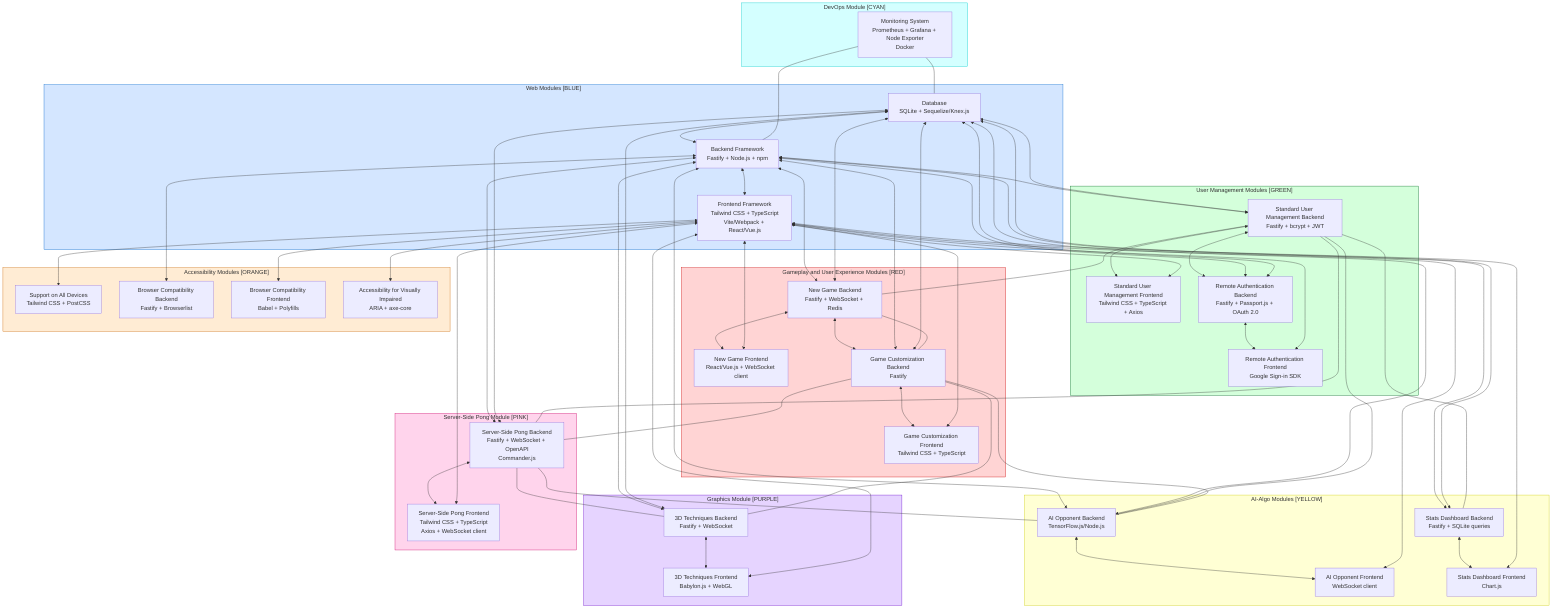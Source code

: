 flowchart TB
    %% Main Components with colors
    subgraph WEB["Web Modules [BLUE]"]
        direction TB
        BE["Backend Framework\nFastify + Node.js + npm"]
        FE["Frontend Framework\nTailwind CSS + TypeScript\nVite/Webpack + React/Vue.js"]
        DB["Database\nSQLite + Sequelize/Knex.js"]
        
        DB <--> BE
        BE <--> FE
    end
    
    subgraph UM["User Management Modules [GREEN]"]
        direction TB
        SUM_BE["Standard User Management Backend\nFastify + bcrypt + JWT"]
        SUM_FE["Standard User Management Frontend\nTailwind CSS + TypeScript + Axios"]
        RA_BE["Remote Authentication Backend\nFastify + Passport.js + OAuth 2.0"]
        RA_FE["Remote Authentication Frontend\nGoogle Sign-in SDK"]
        
        SUM_BE <--> SUM_FE
        RA_BE <--> RA_FE
        SUM_BE <--> RA_BE
    end
    
    subgraph GAMEPLAY["Gameplay and User Experience Modules [RED]"]
        direction TB
        NG_BE["New Game Backend\nFastify + WebSocket + Redis"]
        NG_FE["New Game Frontend\nReact/Vue.js + WebSocket client"]
        GC_BE["Game Customization Backend\nFastify"]
        GC_FE["Game Customization Frontend\nTailwind CSS + TypeScript"]
        
        NG_BE <--> NG_FE
        GC_BE <--> GC_FE
        NG_BE <--> GC_BE
    end
    
    subgraph AI["AI-Algo Modules [YELLOW]"]
        direction TB
        AI_BE["AI Opponent Backend\nTensorFlow.js/Node.js"]
        AI_FE["AI Opponent Frontend\nWebSocket client"]
        STATS_BE["Stats Dashboard Backend\nFastify + SQLite queries"]
        STATS_FE["Stats Dashboard Frontend\nChart.js"]
        
        AI_BE <--> AI_FE
        STATS_BE <--> STATS_FE
    end
    
    subgraph GRAPHICS["Graphics Module [PURPLE]"]
        direction TB
        G3D_BE["3D Techniques Backend\nFastify + WebSocket"]
        G3D_FE["3D Techniques Frontend\nBabylon.js + WebGL"]
        
        G3D_BE <--> G3D_FE
    end
    
    subgraph ACCESS["Accessibility Modules [ORANGE]"]
        direction TB
        DEV["Support on All Devices\nTailwind CSS + PostCSS"]
        BROWSER_BE["Browser Compatibility Backend\nFastify + Browserlist"]
        BROWSER_FE["Browser Compatibility Frontend\nBabel + Polyfills"]
        ACCESS_FE["Accessibility for Visually Impaired\nARIA + axe-core"]
    end
    
    subgraph DEVOPS["DevOps Module [CYAN]"]
        direction TB
        MON["Monitoring System\nPrometheus + Grafana + Node Exporter\nDocker"]
    end
    
    subgraph SSPONG["Server-Side Pong Module [PINK]"]
        direction TB
        SSP_BE["Server-Side Pong Backend\nFastify + WebSocket + OpenAPI\nCommander.js"]
        SSP_FE["Server-Side Pong Frontend\nTailwind CSS + TypeScript\nAxios + WebSocket client"]
        
        SSP_BE <--> SSP_FE
    end
    
    %% Cross-component interactions
    BE <--> SUM_BE
    BE <--> RA_BE
    BE <--> NG_BE
    BE <--> GC_BE
    BE <--> AI_BE
    BE <--> STATS_BE
    BE <--> G3D_BE
    BE <--> BROWSER_BE
    BE <--> SSP_BE
    
    FE <--> SUM_FE
    FE <--> RA_FE
    FE <--> NG_FE
    FE <--> GC_FE
    FE <--> AI_FE
    FE <--> STATS_FE
    FE <--> G3D_FE
    FE <--> DEV
    FE <--> BROWSER_FE
    FE <--> ACCESS_FE
    FE <--> SSP_FE
    
    DB <--> SUM_BE
    DB <--> RA_BE
    DB <--> NG_BE
    DB <--> GC_BE
    DB <--> AI_BE
    DB <--> STATS_BE
    DB <--> G3D_BE
    DB <--> SSP_BE
    
    MON --- BE
    MON --- DB
    
    %% Game-specific interactions
    SUM_BE --- NG_BE
    SUM_BE --- AI_BE
    SUM_BE --- STATS_BE
    SUM_BE --- SSP_BE
    
    GC_BE --- NG_BE
    GC_BE --- AI_BE
    GC_BE --- G3D_BE
    GC_BE --- SSP_BE
    
    SSP_BE --- G3D_BE
    SSP_BE --- AI_BE
    
    %% Styling
    classDef blue fill:#d4e6ff,stroke:#0066cc
    classDef green fill:#d4ffdb,stroke:#006622
    classDef red fill:#ffd4d4,stroke:#cc0000
    classDef yellow fill:#ffffd4,stroke:#cccc00
    classDef purple fill:#e6d4ff,stroke:#6600cc
    classDef orange fill:#ffecd4,stroke:#cc6600
    classDef cyan fill:#d4ffff,stroke:#00cccc
    classDef pink fill:#ffd4ec,stroke:#cc0066
    
    class WEB blue
    class UM green
    class GAMEPLAY red
    class AI yellow
    class GRAPHICS purple
    class ACCESS orange
    class DEVOPS cyan
    class SSPONG pink
